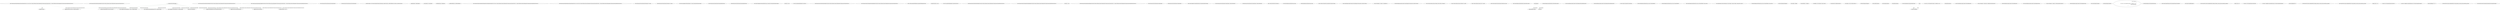 digraph  {
n47 [label="Nancy.Json.JavaScriptSerializer", span=""];
n0 [cluster="Nancy.Json.JavaScriptSerializer.JavaScriptSerializer()", label="Entry Nancy.Json.JavaScriptSerializer.JavaScriptSerializer()", span="55-55"];
n1 [cluster="Nancy.Json.JavaScriptSerializer.JavaScriptSerializer()", label="Exit Nancy.Json.JavaScriptSerializer.JavaScriptSerializer()", span="55-55"];
n2 [cluster="Nancy.Json.JavaScriptSerializer.JavaScriptSerializer(bool, int, int, bool, bool, System.Collections.Generic.IEnumerable<Nancy.Json.JavaScriptConverter>, System.Collections.Generic.IEnumerable<Nancy.Json.JavaScriptPrimitiveConverter>)", label="Entry Nancy.Json.JavaScriptSerializer.JavaScriptSerializer(bool, int, int, bool, bool, System.Collections.Generic.IEnumerable<Nancy.Json.JavaScriptConverter>, System.Collections.Generic.IEnumerable<Nancy.Json.JavaScriptPrimitiveConverter>)", span="61-61"];
n3 [cluster="Nancy.Json.JavaScriptSerializer.JavaScriptSerializer(bool, int, int, bool, bool, System.Collections.Generic.IEnumerable<Nancy.Json.JavaScriptConverter>, System.Collections.Generic.IEnumerable<Nancy.Json.JavaScriptPrimitiveConverter>)", label="_serializerStrategy = new NancySerializationStrategy(retainCasing, registerConverters, iso8601DateFormat, converters, primitiveConverters)", span="63-63"];
n4 [cluster="Nancy.Json.JavaScriptSerializer.JavaScriptSerializer(bool, int, int, bool, bool, System.Collections.Generic.IEnumerable<Nancy.Json.JavaScriptConverter>, System.Collections.Generic.IEnumerable<Nancy.Json.JavaScriptPrimitiveConverter>)", label="_maxJsonLength = maxJsonLength", span="64-64"];
n5 [cluster="Nancy.Json.JavaScriptSerializer.JavaScriptSerializer(bool, int, int, bool, bool, System.Collections.Generic.IEnumerable<Nancy.Json.JavaScriptConverter>, System.Collections.Generic.IEnumerable<Nancy.Json.JavaScriptPrimitiveConverter>)", label="_recursionLimit = recursionLimit", span="65-65"];
n6 [cluster="Nancy.Json.JavaScriptSerializer.JavaScriptSerializer(bool, int, int, bool, bool, System.Collections.Generic.IEnumerable<Nancy.Json.JavaScriptConverter>, System.Collections.Generic.IEnumerable<Nancy.Json.JavaScriptPrimitiveConverter>)", label="this.RetainCasing = retainCasing", span="67-67"];
n7 [cluster="Nancy.Json.JavaScriptSerializer.JavaScriptSerializer(bool, int, int, bool, bool, System.Collections.Generic.IEnumerable<Nancy.Json.JavaScriptConverter>, System.Collections.Generic.IEnumerable<Nancy.Json.JavaScriptPrimitiveConverter>)", label="_iso8601DateFormat = iso8601DateFormat", span="69-69"];
n8 [cluster="Nancy.Json.JavaScriptSerializer.JavaScriptSerializer(bool, int, int, bool, bool, System.Collections.Generic.IEnumerable<Nancy.Json.JavaScriptConverter>, System.Collections.Generic.IEnumerable<Nancy.Json.JavaScriptPrimitiveConverter>)", label=registerConverters, span="71-71"];
n9 [cluster="Nancy.Json.JavaScriptSerializer.JavaScriptSerializer(bool, int, int, bool, bool, System.Collections.Generic.IEnumerable<Nancy.Json.JavaScriptConverter>, System.Collections.Generic.IEnumerable<Nancy.Json.JavaScriptPrimitiveConverter>)", label="RegisterConverters(converters, primitiveConverters)", span="72-72"];
n11 [cluster="Nancy.Json.NancySerializationStrategy.NancySerializationStrategy(bool, bool, bool, System.Collections.Generic.IEnumerable<Nancy.Json.JavaScriptConverter>, System.Collections.Generic.IEnumerable<Nancy.Json.JavaScriptPrimitiveConverter>)", label="Entry Nancy.Json.NancySerializationStrategy.NancySerializationStrategy(bool, bool, bool, System.Collections.Generic.IEnumerable<Nancy.Json.JavaScriptConverter>, System.Collections.Generic.IEnumerable<Nancy.Json.JavaScriptPrimitiveConverter>)", span="23-23"];
n10 [cluster="Nancy.Json.JavaScriptSerializer.JavaScriptSerializer(bool, int, int, bool, bool, System.Collections.Generic.IEnumerable<Nancy.Json.JavaScriptConverter>, System.Collections.Generic.IEnumerable<Nancy.Json.JavaScriptPrimitiveConverter>)", label="Exit Nancy.Json.JavaScriptSerializer.JavaScriptSerializer(bool, int, int, bool, bool, System.Collections.Generic.IEnumerable<Nancy.Json.JavaScriptConverter>, System.Collections.Generic.IEnumerable<Nancy.Json.JavaScriptPrimitiveConverter>)", span="61-61"];
n12 [cluster="Nancy.Json.JavaScriptSerializer.RegisterConverters(System.Collections.Generic.IEnumerable<Nancy.Json.JavaScriptConverter>, System.Collections.Generic.IEnumerable<Nancy.Json.JavaScriptPrimitiveConverter>)", label="Entry Nancy.Json.JavaScriptSerializer.RegisterConverters(System.Collections.Generic.IEnumerable<Nancy.Json.JavaScriptConverter>, System.Collections.Generic.IEnumerable<Nancy.Json.JavaScriptPrimitiveConverter>)", span="139-139"];
n13 [cluster="Nancy.Json.JavaScriptSerializer.Deserialize<T>(string)", label="Entry Nancy.Json.JavaScriptSerializer.Deserialize<T>(string)", span="113-113"];
n14 [cluster="Nancy.Json.JavaScriptSerializer.Deserialize<T>(string)", label="return SimpleJson.DeserializeObject<T>(input, _serializerStrategy);", span="115-115"];
n15 [cluster="Nancy.Json.JavaScriptSerializer.Deserialize<T>(string)", label="Exit Nancy.Json.JavaScriptSerializer.Deserialize<T>(string)", span="113-113"];
n16 [cluster="Nancy.SimpleJson.DeserializeObject<T>(string, Nancy.IJsonSerializerStrategy)", label="Entry Nancy.SimpleJson.DeserializeObject<T>(string, Nancy.IJsonSerializerStrategy)", span="586-586"];
n17 [cluster="Nancy.Json.JavaScriptSerializer.DeserializeObject(string)", label="Entry Nancy.Json.JavaScriptSerializer.DeserializeObject(string)", span="118-118"];
n18 [cluster="Nancy.Json.JavaScriptSerializer.DeserializeObject(string)", label="return SimpleJson.DeserializeObject(input, null, _serializerStrategy);", span="120-120"];
n19 [cluster="Nancy.Json.JavaScriptSerializer.DeserializeObject(string)", label="Exit Nancy.Json.JavaScriptSerializer.DeserializeObject(string)", span="118-118"];
n20 [cluster="Nancy.SimpleJson.DeserializeObject(string, System.Type, Nancy.IJsonSerializerStrategy)", label="Entry Nancy.SimpleJson.DeserializeObject(string, System.Type, Nancy.IJsonSerializerStrategy)", span="573-573"];
n21 [cluster="Nancy.Json.JavaScriptSerializer.RegisterConverters(System.Collections.Generic.IEnumerable<Nancy.Json.JavaScriptConverter>)", label="Entry Nancy.Json.JavaScriptSerializer.RegisterConverters(System.Collections.Generic.IEnumerable<Nancy.Json.JavaScriptConverter>)", span="123-123"];
n22 [cluster="Nancy.Json.JavaScriptSerializer.RegisterConverters(System.Collections.Generic.IEnumerable<Nancy.Json.JavaScriptConverter>)", label="converters == null", span="125-125"];
n24 [cluster="Nancy.Json.JavaScriptSerializer.RegisterConverters(System.Collections.Generic.IEnumerable<Nancy.Json.JavaScriptConverter>)", label="_serializerStrategy.RegisterConverters(converters)", span="128-128"];
n23 [cluster="Nancy.Json.JavaScriptSerializer.RegisterConverters(System.Collections.Generic.IEnumerable<Nancy.Json.JavaScriptConverter>)", label="throw new ArgumentNullException(''converters'');", span="126-126"];
n25 [cluster="Nancy.Json.JavaScriptSerializer.RegisterConverters(System.Collections.Generic.IEnumerable<Nancy.Json.JavaScriptConverter>)", label="Exit Nancy.Json.JavaScriptSerializer.RegisterConverters(System.Collections.Generic.IEnumerable<Nancy.Json.JavaScriptConverter>)", span="123-123"];
n27 [cluster="Nancy.Json.NancySerializationStrategy.RegisterConverters(System.Collections.Generic.IEnumerable<Nancy.Json.JavaScriptConverter>)", label="Entry Nancy.Json.NancySerializationStrategy.RegisterConverters(System.Collections.Generic.IEnumerable<Nancy.Json.JavaScriptConverter>)", span="50-50"];
n26 [cluster="System.ArgumentNullException.ArgumentNullException(string)", label="Entry System.ArgumentNullException.ArgumentNullException(string)", span="0-0"];
n28 [cluster="Nancy.Json.JavaScriptSerializer.RegisterConverters(System.Collections.Generic.IEnumerable<Nancy.Json.JavaScriptPrimitiveConverter>)", label="Entry Nancy.Json.JavaScriptSerializer.RegisterConverters(System.Collections.Generic.IEnumerable<Nancy.Json.JavaScriptPrimitiveConverter>)", span="131-131"];
n29 [cluster="Nancy.Json.JavaScriptSerializer.RegisterConverters(System.Collections.Generic.IEnumerable<Nancy.Json.JavaScriptPrimitiveConverter>)", label="primitiveConverters == null", span="133-133"];
n31 [cluster="Nancy.Json.JavaScriptSerializer.RegisterConverters(System.Collections.Generic.IEnumerable<Nancy.Json.JavaScriptPrimitiveConverter>)", label="_serializerStrategy.RegisterConverters(primitiveConverters)", span="136-136"];
n30 [cluster="Nancy.Json.JavaScriptSerializer.RegisterConverters(System.Collections.Generic.IEnumerable<Nancy.Json.JavaScriptPrimitiveConverter>)", label="throw new ArgumentNullException(''primitiveConverters'');", span="134-134"];
n32 [cluster="Nancy.Json.JavaScriptSerializer.RegisterConverters(System.Collections.Generic.IEnumerable<Nancy.Json.JavaScriptPrimitiveConverter>)", label="Exit Nancy.Json.JavaScriptSerializer.RegisterConverters(System.Collections.Generic.IEnumerable<Nancy.Json.JavaScriptPrimitiveConverter>)", span="131-131"];
n33 [cluster="Nancy.Json.NancySerializationStrategy.RegisterConverters(System.Collections.Generic.IEnumerable<Nancy.Json.JavaScriptPrimitiveConverter>)", label="Entry Nancy.Json.NancySerializationStrategy.RegisterConverters(System.Collections.Generic.IEnumerable<Nancy.Json.JavaScriptPrimitiveConverter>)", span="55-55"];
n34 [cluster="Nancy.Json.JavaScriptSerializer.RegisterConverters(System.Collections.Generic.IEnumerable<Nancy.Json.JavaScriptConverter>, System.Collections.Generic.IEnumerable<Nancy.Json.JavaScriptPrimitiveConverter>)", label="converters != null", span="141-141"];
n35 [cluster="Nancy.Json.JavaScriptSerializer.RegisterConverters(System.Collections.Generic.IEnumerable<Nancy.Json.JavaScriptConverter>, System.Collections.Generic.IEnumerable<Nancy.Json.JavaScriptPrimitiveConverter>)", label="RegisterConverters(converters)", span="142-142"];
n36 [cluster="Nancy.Json.JavaScriptSerializer.RegisterConverters(System.Collections.Generic.IEnumerable<Nancy.Json.JavaScriptConverter>, System.Collections.Generic.IEnumerable<Nancy.Json.JavaScriptPrimitiveConverter>)", label="primitiveConverters != null", span="144-144"];
n37 [cluster="Nancy.Json.JavaScriptSerializer.RegisterConverters(System.Collections.Generic.IEnumerable<Nancy.Json.JavaScriptConverter>, System.Collections.Generic.IEnumerable<Nancy.Json.JavaScriptPrimitiveConverter>)", label="RegisterConverters(primitiveConverters)", span="145-145"];
n38 [cluster="Nancy.Json.JavaScriptSerializer.RegisterConverters(System.Collections.Generic.IEnumerable<Nancy.Json.JavaScriptConverter>, System.Collections.Generic.IEnumerable<Nancy.Json.JavaScriptPrimitiveConverter>)", label="Exit Nancy.Json.JavaScriptSerializer.RegisterConverters(System.Collections.Generic.IEnumerable<Nancy.Json.JavaScriptConverter>, System.Collections.Generic.IEnumerable<Nancy.Json.JavaScriptPrimitiveConverter>)", span="139-139"];
n39 [cluster="Nancy.Json.JavaScriptSerializer.Serialize(object)", label="Entry Nancy.Json.JavaScriptSerializer.Serialize(object)", span="148-148"];
n40 [cluster="Nancy.Json.JavaScriptSerializer.Serialize(object)", label="return SimpleJson.SerializeObject(obj, _serializerStrategy);", span="150-150"];
n41 [cluster="Nancy.Json.JavaScriptSerializer.Serialize(object)", label="Exit Nancy.Json.JavaScriptSerializer.Serialize(object)", span="148-148"];
n42 [cluster="Nancy.SimpleJson.SerializeObject(object, Nancy.IJsonSerializerStrategy)", label="Entry Nancy.SimpleJson.SerializeObject(object, Nancy.IJsonSerializerStrategy)", span="602-602"];
n43 [cluster="Nancy.Json.JavaScriptSerializer.Serialize(object, System.IO.TextWriter)", label="Entry Nancy.Json.JavaScriptSerializer.Serialize(object, System.IO.TextWriter)", span="153-153"];
n44 [cluster="Nancy.Json.JavaScriptSerializer.Serialize(object, System.IO.TextWriter)", label="output.Write(Serialize(obj))", span="155-155"];
n45 [cluster="Nancy.Json.JavaScriptSerializer.Serialize(object, System.IO.TextWriter)", label="Exit Nancy.Json.JavaScriptSerializer.Serialize(object, System.IO.TextWriter)", span="153-153"];
n46 [cluster="System.IO.TextWriter.Write(string)", label="Entry System.IO.TextWriter.Write(string)", span="0-0"];
m1_11 [cluster="Nancy.Response.AddCookie(string, string)", file="SimpleJson.cs", label="Entry Nancy.Response.AddCookie(string, string)", span="63-63"];
m1_13 [cluster="Nancy.Response.AddCookie(string, string)", file="SimpleJson.cs", label="Exit Nancy.Response.AddCookie(string, string)", span="63-63"];
m1_45 [cluster="System.IO.StreamWriter.StreamWriter(System.IO.Stream)", file="SimpleJson.cs", label="Entry System.IO.StreamWriter.StreamWriter(System.IO.Stream)", span="0-0"];
m1_36 [cluster="Nancy.Response.implicit operator Nancy.Response(System.Action<System.IO.Stream>)", file="SimpleJson.cs", label="Entry Nancy.Response.implicit operator Nancy.Response(System.Action<System.IO.Stream>)", span="99-99"];
m1_37 [cluster="Nancy.Response.implicit operator Nancy.Response(System.Action<System.IO.Stream>)", file="SimpleJson.cs", label="return new Response { Contents = streamFactory };", span="101-101"];
m1_38 [cluster="Nancy.Response.implicit operator Nancy.Response(System.Action<System.IO.Stream>)", file="SimpleJson.cs", label="Exit Nancy.Response.implicit operator Nancy.Response(System.Action<System.IO.Stream>)", span="99-99"];
m1_9 [cluster="System.Collections.Generic.Dictionary<TKey, TValue>.Dictionary()", file="SimpleJson.cs", label="Entry System.Collections.Generic.Dictionary<TKey, TValue>.Dictionary()", span="0-0"];
m1_25 [cluster="System.Collections.Generic.ICollection<T>.Add(T)", file="SimpleJson.cs", label="Entry System.Collections.Generic.ICollection<T>.Add(T)", span="0-0"];
m1_10 [cluster="System.Collections.Generic.List<T>.List(int)", file="SimpleJson.cs", label="Entry System.Collections.Generic.List<T>.List(int)", span="0-0"];
m1_20 [cluster="Nancy.Cookies.NancyCookie.NancyCookie(string, string)", file="SimpleJson.cs", label="Entry Nancy.Cookies.NancyCookie.NancyCookie(string, string)", span="10-10"];
m1_21 [cluster="Nancy.Response.AddCookie(Nancy.Cookies.INancyCookie)", file="SimpleJson.cs", label="Entry Nancy.Response.AddCookie(Nancy.Cookies.INancyCookie)", span="78-78"];
m1_22 [cluster="Nancy.Response.AddCookie(Nancy.Cookies.INancyCookie)", file="SimpleJson.cs", label="Cookies.Add(nancyCookie)", span="80-80"];
m1_23 [cluster="Nancy.Response.AddCookie(Nancy.Cookies.INancyCookie)", file="SimpleJson.cs", label="return this;", span="81-81"];
m1_24 [cluster="Nancy.Response.AddCookie(Nancy.Cookies.INancyCookie)", file="SimpleJson.cs", label="Exit Nancy.Response.AddCookie(Nancy.Cookies.INancyCookie)", span="78-78"];
m1_26 [cluster="Nancy.Response.implicit operator Nancy.Response(Nancy.HttpStatusCode)", file="SimpleJson.cs", label="Entry Nancy.Response.implicit operator Nancy.Response(Nancy.HttpStatusCode)", span="84-84"];
m1_28 [cluster="Nancy.Response.implicit operator Nancy.Response(Nancy.HttpStatusCode)", file="SimpleJson.cs", label="Exit Nancy.Response.implicit operator Nancy.Response(Nancy.HttpStatusCode)", span="84-84"];
m1_46 [cluster="System.IO.StreamWriter.Write(string)", file="SimpleJson.cs", label="Entry System.IO.StreamWriter.Write(string)", span="0-0"];
m1_15 [cluster="Nancy.Response.AddCookie(string, string, System.DateTime?)", file="SimpleJson.cs", label="Entry Nancy.Response.AddCookie(string, string, System.DateTime?)", span="68-68"];
m1_17 [cluster="Nancy.Response.AddCookie(string, string, System.DateTime?)", file="SimpleJson.cs", label="Exit Nancy.Response.AddCookie(string, string, System.DateTime?)", span="68-68"];
m1_14 [cluster="Nancy.Response.AddCookie(string, string, System.DateTime?, string, string)", file="SimpleJson.cs", label="Entry Nancy.Response.AddCookie(string, string, System.DateTime?, string, string)", span="73-73"];
m1_18 [cluster="Nancy.Response.AddCookie(string, string, System.DateTime?, string, string)", file="SimpleJson.cs", label="return AddCookie(new NancyCookie(name, value){ Expires = expires, Domain = domain, Path = path });", span="75-75"];
m1_19 [cluster="Nancy.Response.AddCookie(string, string, System.DateTime?, string, string)", file="SimpleJson.cs", label="Exit Nancy.Response.AddCookie(string, string, System.DateTime?, string, string)", span="73-73"];
m1_2 [cluster="Nancy.Response.Response()", file="SimpleJson.cs", label="Entry Nancy.Response.Response()", span="20-20"];
m1_3 [cluster="Nancy.Response.Response()", file="SimpleJson.cs", label="this.Contents = NoBody", span="22-22"];
m1_4 [cluster="Nancy.Response.Response()", file="SimpleJson.cs", label="this.ContentType = ''text/html''", span="23-23"];
m1_5 [cluster="Nancy.Response.Response()", file="SimpleJson.cs", label="this.Headers = new Dictionary<string, string>()", span="24-24"];
m1_6 [cluster="Nancy.Response.Response()", file="SimpleJson.cs", label="this.StatusCode = HttpStatusCode.OK", span="25-25"];
m1_7 [cluster="Nancy.Response.Response()", file="SimpleJson.cs", label="this.Cookies = new List<INancyCookie>(2)", span="26-26"];
m1_8 [cluster="Nancy.Response.Response()", file="SimpleJson.cs", label="Exit Nancy.Response.Response()", span="20-20"];
m1_41 [cluster="lambda expression", file="SimpleJson.cs", label="Entry lambda expression", span="106-110"];
m1_0 [cluster="lambda expression", file="SimpleJson.cs", label="Entry lambda expression", span="15-15"];
m1_1 [cluster="lambda expression", file="SimpleJson.cs", label="Exit lambda expression", span="15-15"];
m1_43 [cluster="lambda expression", file="SimpleJson.cs", label="writer.Write(contents)", span="109-109"];
m1_42 [cluster="lambda expression", file="SimpleJson.cs", label="var writer = new StreamWriter(stream) { AutoFlush = true }", span="108-108"];
m1_44 [cluster="lambda expression", file="SimpleJson.cs", label="Exit lambda expression", span="106-110"];
m1_29 [cluster="Nancy.Response.implicit operator Nancy.Response(int)", file="SimpleJson.cs", label="Entry Nancy.Response.implicit operator Nancy.Response(int)", span="89-89"];
m1_30 [cluster="Nancy.Response.implicit operator Nancy.Response(int)", file="SimpleJson.cs", label="return new Response { StatusCode = (HttpStatusCode)statusCode };", span="91-91"];
m1_31 [cluster="Nancy.Response.implicit operator Nancy.Response(int)", file="SimpleJson.cs", label="Exit Nancy.Response.implicit operator Nancy.Response(int)", span="89-89"];
m1_32 [cluster="Nancy.Response.implicit operator Nancy.Response(string)", file="SimpleJson.cs", label="Entry Nancy.Response.implicit operator Nancy.Response(string)", span="94-94"];
m1_33 [cluster="Nancy.Response.implicit operator Nancy.Response(string)", file="SimpleJson.cs", label="return new Response { Contents = GetStringContents(contents) };", span="96-96"];
m1_34 [cluster="Nancy.Response.implicit operator Nancy.Response(string)", file="SimpleJson.cs", label="Exit Nancy.Response.implicit operator Nancy.Response(string)", span="94-94"];
m1_47 [cluster="Nancy.Response.Dispose()", file="SimpleJson.cs", label="Entry Nancy.Response.Dispose()", span="117-117"];
m1_48 [cluster="Nancy.Response.Dispose()", file="SimpleJson.cs", label="Exit Nancy.Response.Dispose()", span="117-117"];
m1_35 [cluster="Nancy.Response.GetStringContents(string)", file="SimpleJson.cs", label="Entry Nancy.Response.GetStringContents(string)", span="104-104"];
m1_39 [cluster="Nancy.Response.GetStringContents(string)", file="SimpleJson.cs", label="return stream =>\r\n            {\r\n                var writer = new StreamWriter(stream) { AutoFlush = true };\r\n                writer.Write(contents);\r\n            };", span="106-110"];
m1_40 [cluster="Nancy.Response.GetStringContents(string)", file="SimpleJson.cs", label="Exit Nancy.Response.GetStringContents(string)", span="104-104"];
m1_49 [file="SimpleJson.cs", label="Nancy.Response", span=""];
m1_50 [file="SimpleJson.cs", label=string, span=""];
m2_6 [cluster="Nancy.DynamicDictionaryValue.DynamicDictionaryValue(object)", file="SimpleJsonFixture.cs", label="Entry Nancy.DynamicDictionaryValue.DynamicDictionaryValue(object)", span="19-19"];
m2_9 [cluster="object.ShouldEqual(object)", file="SimpleJsonFixture.cs", label="Entry object.ShouldEqual(object)", span="106-106"];
m2_10 [cluster="Nancy.Tests.Unit.Json.SimpleJsonFixture.Integer_dictionary_values_are_Json_serialized_as_integers()", file="SimpleJsonFixture.cs", label="Entry Nancy.Tests.Unit.Json.SimpleJsonFixture.Integer_dictionary_values_are_Json_serialized_as_integers()", span="20-20"];
m2_11 [cluster="Nancy.Tests.Unit.Json.SimpleJsonFixture.Integer_dictionary_values_are_Json_serialized_as_integers()", file="SimpleJsonFixture.cs", label="dynamic value = 42", span="22-22"];
m2_12 [cluster="Nancy.Tests.Unit.Json.SimpleJsonFixture.Integer_dictionary_values_are_Json_serialized_as_integers()", file="SimpleJsonFixture.cs", label="var input = new DynamicDictionaryValue(value)", span="23-23"];
m2_13 [cluster="Nancy.Tests.Unit.Json.SimpleJsonFixture.Integer_dictionary_values_are_Json_serialized_as_integers()", file="SimpleJsonFixture.cs", label="var actual = SimpleJson.SerializeObject(input, new NancySerializationStrategy())", span="25-25"];
m2_14 [cluster="Nancy.Tests.Unit.Json.SimpleJsonFixture.Integer_dictionary_values_are_Json_serialized_as_integers()", file="SimpleJsonFixture.cs", label="actual.ShouldEqual(@''42'')", span="27-27"];
m2_15 [cluster="Nancy.Tests.Unit.Json.SimpleJsonFixture.Integer_dictionary_values_are_Json_serialized_as_integers()", file="SimpleJsonFixture.cs", label="Exit Nancy.Tests.Unit.Json.SimpleJsonFixture.Integer_dictionary_values_are_Json_serialized_as_integers()", span="20-20"];
m2_0 [cluster="Nancy.Tests.Unit.Json.SimpleJsonFixture.String_dictionary_values_are_Json_serialized_as_strings()", file="SimpleJsonFixture.cs", label="Entry Nancy.Tests.Unit.Json.SimpleJsonFixture.String_dictionary_values_are_Json_serialized_as_strings()", span="9-9"];
m2_1 [cluster="Nancy.Tests.Unit.Json.SimpleJsonFixture.String_dictionary_values_are_Json_serialized_as_strings()", file="SimpleJsonFixture.cs", label="dynamic value = ''42''", span="11-11"];
m2_2 [cluster="Nancy.Tests.Unit.Json.SimpleJsonFixture.String_dictionary_values_are_Json_serialized_as_strings()", file="SimpleJsonFixture.cs", label="var input = new DynamicDictionaryValue(value)", span="12-12"];
m2_3 [cluster="Nancy.Tests.Unit.Json.SimpleJsonFixture.String_dictionary_values_are_Json_serialized_as_strings()", file="SimpleJsonFixture.cs", label="var actual = SimpleJson.SerializeObject(input, new NancySerializationStrategy())", span="14-14"];
m2_4 [cluster="Nancy.Tests.Unit.Json.SimpleJsonFixture.String_dictionary_values_are_Json_serialized_as_strings()", file="SimpleJsonFixture.cs", label="actual.ShouldEqual(@''''''42'''''')", span="16-16"];
m2_5 [cluster="Nancy.Tests.Unit.Json.SimpleJsonFixture.String_dictionary_values_are_Json_serialized_as_strings()", file="SimpleJsonFixture.cs", label="Exit Nancy.Tests.Unit.Json.SimpleJsonFixture.String_dictionary_values_are_Json_serialized_as_strings()", span="9-9"];
m2_7 [cluster="Nancy.Json.NancySerializationStrategy.NancySerializationStrategy()", file="SimpleJsonFixture.cs", label="Entry Nancy.Json.NancySerializationStrategy.NancySerializationStrategy()", span="21-21"];
n47 -> n9  [color=darkseagreen4, key=1, label="Nancy.Json.JavaScriptSerializer", style=dashed];
n47 -> n14  [color=darkseagreen4, key=1, label="Nancy.Json.JavaScriptSerializer", style=dashed];
n47 -> n18  [color=darkseagreen4, key=1, label="Nancy.Json.JavaScriptSerializer", style=dashed];
n47 -> n24  [color=darkseagreen4, key=1, label="Nancy.Json.JavaScriptSerializer", style=dashed];
n47 -> n31  [color=darkseagreen4, key=1, label="Nancy.Json.JavaScriptSerializer", style=dashed];
n47 -> n35  [color=darkseagreen4, key=1, label="Nancy.Json.JavaScriptSerializer", style=dashed];
n47 -> n37  [color=darkseagreen4, key=1, label="Nancy.Json.JavaScriptSerializer", style=dashed];
n47 -> n40  [color=darkseagreen4, key=1, label="Nancy.Json.JavaScriptSerializer", style=dashed];
n47 -> n44  [color=darkseagreen4, key=1, label="Nancy.Json.JavaScriptSerializer", style=dashed];
n2 -> n8  [color=darkseagreen4, key=1, label=bool, style=dashed];
n2 -> n9  [color=darkseagreen4, key=1, label="System.Collections.Generic.IEnumerable<Nancy.Json.JavaScriptConverter>", style=dashed];
n12 -> n35  [color=darkseagreen4, key=1, label="System.Collections.Generic.IEnumerable<Nancy.Json.JavaScriptConverter>", style=dashed];
n12 -> n36  [color=darkseagreen4, key=1, label="System.Collections.Generic.IEnumerable<Nancy.Json.JavaScriptPrimitiveConverter>", style=dashed];
n12 -> n37  [color=darkseagreen4, key=1, label="System.Collections.Generic.IEnumerable<Nancy.Json.JavaScriptPrimitiveConverter>", style=dashed];
n21 -> n24  [color=darkseagreen4, key=1, label="System.Collections.Generic.IEnumerable<Nancy.Json.JavaScriptConverter>", style=dashed];
n28 -> n31  [color=darkseagreen4, key=1, label="System.Collections.Generic.IEnumerable<Nancy.Json.JavaScriptPrimitiveConverter>", style=dashed];
m1_35 -> m1_43  [color=darkseagreen4, key=1, label=string, style=dashed];
m1_49 -> m1_22  [color=darkseagreen4, key=1, label="Nancy.Response", style=dashed];
m1_49 -> m1_23  [color=darkseagreen4, key=1, label="Nancy.Response", style=dashed];
m1_50 -> m1_43  [color=darkseagreen4, key=1, label=string, style=dashed];
}

